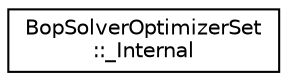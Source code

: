 digraph "Graphical Class Hierarchy"
{
 // LATEX_PDF_SIZE
  edge [fontname="Helvetica",fontsize="10",labelfontname="Helvetica",labelfontsize="10"];
  node [fontname="Helvetica",fontsize="10",shape=record];
  rankdir="LR";
  Node0 [label="BopSolverOptimizerSet\l::_Internal",height=0.2,width=0.4,color="black", fillcolor="white", style="filled",URL="$classoperations__research_1_1bop_1_1_bop_solver_optimizer_set_1_1___internal.html",tooltip=" "];
}

